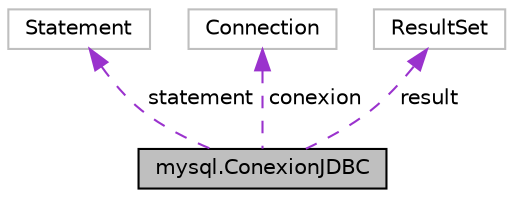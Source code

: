 digraph "mysql.ConexionJDBC"
{
  edge [fontname="Helvetica",fontsize="10",labelfontname="Helvetica",labelfontsize="10"];
  node [fontname="Helvetica",fontsize="10",shape=record];
  Node1 [label="mysql.ConexionJDBC",height=0.2,width=0.4,color="black", fillcolor="grey75", style="filled", fontcolor="black"];
  Node2 -> Node1 [dir="back",color="darkorchid3",fontsize="10",style="dashed",label=" statement" ,fontname="Helvetica"];
  Node2 [label="Statement",height=0.2,width=0.4,color="grey75", fillcolor="white", style="filled"];
  Node3 -> Node1 [dir="back",color="darkorchid3",fontsize="10",style="dashed",label=" conexion" ,fontname="Helvetica"];
  Node3 [label="Connection",height=0.2,width=0.4,color="grey75", fillcolor="white", style="filled"];
  Node4 -> Node1 [dir="back",color="darkorchid3",fontsize="10",style="dashed",label=" result" ,fontname="Helvetica"];
  Node4 [label="ResultSet",height=0.2,width=0.4,color="grey75", fillcolor="white", style="filled"];
}
